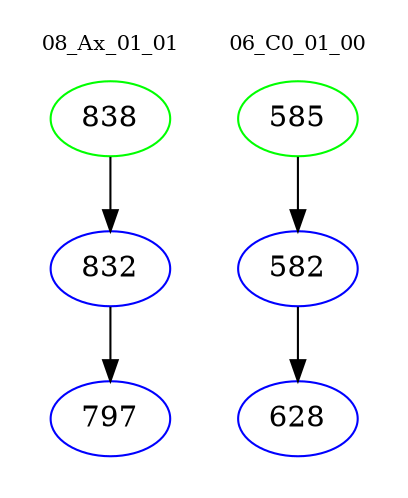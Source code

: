digraph{
subgraph cluster_0 {
color = white
label = "08_Ax_01_01";
fontsize=10;
T0_838 [label="838", color="green"]
T0_838 -> T0_832 [color="black"]
T0_832 [label="832", color="blue"]
T0_832 -> T0_797 [color="black"]
T0_797 [label="797", color="blue"]
}
subgraph cluster_1 {
color = white
label = "06_C0_01_00";
fontsize=10;
T1_585 [label="585", color="green"]
T1_585 -> T1_582 [color="black"]
T1_582 [label="582", color="blue"]
T1_582 -> T1_628 [color="black"]
T1_628 [label="628", color="blue"]
}
}
